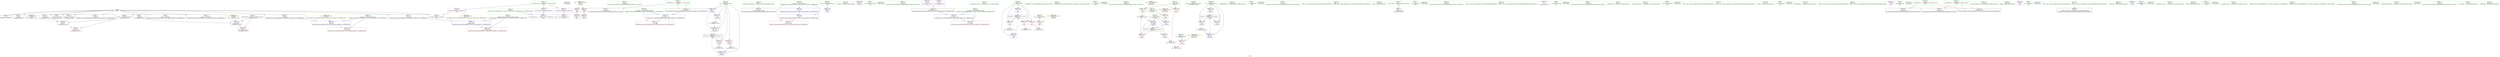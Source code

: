 digraph "SVFG" {
	label="SVFG";

	Node0x5624b5541d80 [shape=record,color=grey,label="{NodeID: 0\nNullPtr}"];
	Node0x5624b5541d80 -> Node0x5624b5559940[style=solid];
	Node0x5624b5541d80 -> Node0x5624b5559a40[style=solid];
	Node0x5624b5541d80 -> Node0x5624b5559b10[style=solid];
	Node0x5624b5541d80 -> Node0x5624b5559be0[style=solid];
	Node0x5624b5541d80 -> Node0x5624b5559cb0[style=solid];
	Node0x5624b5541d80 -> Node0x5624b5559d80[style=solid];
	Node0x5624b5541d80 -> Node0x5624b5559e50[style=solid];
	Node0x5624b5541d80 -> Node0x5624b5559f20[style=solid];
	Node0x5624b5541d80 -> Node0x5624b5559ff0[style=solid];
	Node0x5624b5541d80 -> Node0x5624b555a0c0[style=solid];
	Node0x5624b5541d80 -> Node0x5624b555a190[style=solid];
	Node0x5624b5541d80 -> Node0x5624b555d820[style=solid];
	Node0x5624b5574d40 [shape=record,color=black,label="{NodeID: 263\n79 = PHI()\n}"];
	Node0x5624b55577d0 [shape=record,color=red,label="{NodeID: 97\n259\<--27\n\<--stdin\nmain\n}"];
	Node0x5624b55577d0 -> Node0x5624b555a830[style=solid];
	Node0x5624b5555650 [shape=record,color=green,label="{NodeID: 14\n146\<--1\n\<--dummyObj\nCan only get source location for instruction, argument, global var or function.}"];
	Node0x5624b5576580 [shape=record,color=black,label="{NodeID: 277\n121 = PHI(8, 8, )\n1st arg _ZStplIcSt11char_traitsIcESaIcEENSt7__cxx1112basic_stringIT_T0_T1_EERKS8_PKS5_ }"];
	Node0x5624b5576580 -> Node0x5624b555dac0[style=solid];
	Node0x5624b55583c0 [shape=record,color=red,label="{NodeID: 111\n213\<--180\n\<--cnt\n_Z5solvev\n}"];
	Node0x5624b55583c0 -> Node0x5624b55640c0[style=solid];
	Node0x5624b5556450 [shape=record,color=green,label="{NodeID: 28\n47\<--53\n_ZNSt8ios_base4InitD1Ev\<--_ZNSt8ios_base4InitD1Ev_field_insensitive\n}"];
	Node0x5624b5556450 -> Node0x5624b555a560[style=solid];
	Node0x5624b555d9f0 [shape=record,color=blue,label="{NodeID: 125\n67\<--86\nehselector.slot\<--\n__cxx_global_var_init.1\n}"];
	Node0x5624b555d9f0 -> Node0x5624b5557a40[style=dashed];
	Node0x5624b5557160 [shape=record,color=green,label="{NodeID: 42\n127\<--128\nnrvo\<--nrvo_field_insensitive\n_ZStplIcSt11char_traitsIcESaIcEENSt7__cxx1112basic_stringIT_T0_T1_EERKS8_PKS5_\n}"];
	Node0x5624b5557160 -> Node0x5624b5557cb0[style=solid];
	Node0x5624b5557160 -> Node0x5624b555dc60[style=solid];
	Node0x5624b5557160 -> Node0x5624b555dd30[style=solid];
	Node0x5624b55640c0 [shape=record,color=grey,label="{NodeID: 222\n214 = cmp(213, 204, )\n}"];
	Node0x5624b555e550 [shape=record,color=blue,label="{NodeID: 139\n248\<--255\nretval\<--\nmain\n}"];
	Node0x5624b5558dd0 [shape=record,color=green,label="{NodeID: 56\n226\<--227\n_ZNSolsEx\<--_ZNSolsEx_field_insensitive\n}"];
	Node0x5624b556c570 [shape=record,color=yellow,style=double,label="{NodeID: 236\n28V_1 = ENCHI(MR_28V_0)\npts\{1 \}\nFun[main]}"];
	Node0x5624b556c570 -> Node0x5624b55577d0[style=dashed];
	Node0x5624b556c570 -> Node0x5624b55578a0[style=dashed];
	Node0x5624b5559b10 [shape=record,color=black,label="{NodeID: 70\n84\<--3\n\<--dummyVal\n__cxx_global_var_init.1\n}"];
	Node0x5624b5559b10 -> Node0x5624b555d920[style=solid];
	Node0x5624b555a760 [shape=record,color=black,label="{NodeID: 84\n247\<--255\nmain_ret\<--\nmain\n}"];
	Node0x5624b5541cc0 [shape=record,color=green,label="{NodeID: 1\n7\<--1\n__dso_handle\<--dummyObj\nGlob }"];
	Node0x5624b55754c0 [shape=record,color=black,label="{NodeID: 264\n281 = PHI()\n}"];
	Node0x5624b55578a0 [shape=record,color=red,label="{NodeID: 98\n265\<--30\n\<--stdout\nmain\n}"];
	Node0x5624b55578a0 -> Node0x5624b555a900[style=solid];
	Node0x5624b5555750 [shape=record,color=green,label="{NodeID: 15\n192\<--1\n\<--dummyObj\nCan only get source location for instruction, argument, global var or function.}"];
	Node0x5624b55766d0 [shape=record,color=black,label="{NodeID: 278\n122 = PHI(113, 167, )\n2nd arg _ZStplIcSt11char_traitsIcESaIcEENSt7__cxx1112basic_stringIT_T0_T1_EERKS8_PKS5_ }"];
	Node0x5624b55766d0 -> Node0x5624b555db90[style=solid];
	Node0x5624b5558490 [shape=record,color=red,label="{NodeID: 112\n219\<--180\n\<--cnt\n_Z5solvev\n}"];
	Node0x5624b5558490 -> Node0x5624b5563640[style=solid];
	Node0x5624b5556550 [shape=record,color=green,label="{NodeID: 29\n60\<--61\n__cxx_global_var_init.1\<--__cxx_global_var_init.1_field_insensitive\n}"];
	Node0x5624b555dac0 [shape=record,color=blue,label="{NodeID: 126\n123\<--121\n__lhs.addr\<--__lhs\n_ZStplIcSt11char_traitsIcESaIcEENSt7__cxx1112basic_stringIT_T0_T1_EERKS8_PKS5_\n}"];
	Node0x5624b555dac0 -> Node0x5624b5557b10[style=dashed];
	Node0x5624b5557230 [shape=record,color=green,label="{NodeID: 43\n129\<--130\nexn.slot\<--exn.slot_field_insensitive\n_ZStplIcSt11char_traitsIcESaIcEENSt7__cxx1112basic_stringIT_T0_T1_EERKS8_PKS5_\n}"];
	Node0x5624b5557230 -> Node0x5624b5557d80[style=solid];
	Node0x5624b5557230 -> Node0x5624b555de00[style=solid];
	Node0x5624b5569b00 [shape=record,color=black,label="{NodeID: 223\nMR_22V_5 = PHI(MR_22V_6, MR_22V_3, )\npts\{181 \}\n}"];
	Node0x5624b5569b00 -> Node0x5624b55583c0[style=dashed];
	Node0x5624b5569b00 -> Node0x5624b5558490[style=dashed];
	Node0x5624b5569b00 -> Node0x5624b555e480[style=dashed];
	Node0x5624b555e620 [shape=record,color=blue,label="{NodeID: 140\n252\<--255\ni\<--\nmain\n}"];
	Node0x5624b555e620 -> Node0x5624b556a500[style=dashed];
	Node0x5624b5558ed0 [shape=record,color=green,label="{NodeID: 57\n229\<--230\n_ZSt4endlIcSt11char_traitsIcEERSt13basic_ostreamIT_T0_ES6_\<--_ZSt4endlIcSt11char_traitsIcEERSt13basic_ostreamIT_T0_ES6__field_insensitive\n}"];
	Node0x5624b5559be0 [shape=record,color=black,label="{NodeID: 71\n86\<--3\n\<--dummyVal\n__cxx_global_var_init.1\n}"];
	Node0x5624b5559be0 -> Node0x5624b555d9f0[style=solid];
	Node0x5624b555a830 [shape=record,color=black,label="{NodeID: 85\n261\<--259\ncall1\<--\nmain\n}"];
	Node0x5624b5554e80 [shape=record,color=green,label="{NodeID: 2\n11\<--1\n.str\<--dummyObj\nGlob }"];
	Node0x5624b55755c0 [shape=record,color=black,label="{NodeID: 265\n45 = PHI()\n}"];
	Node0x5624b5557970 [shape=record,color=red,label="{NodeID: 99\n90\<--65\nexn\<--exn.slot\n__cxx_global_var_init.1\n}"];
	Node0x5624b5555850 [shape=record,color=green,label="{NodeID: 16\n204\<--1\n\<--dummyObj\nCan only get source location for instruction, argument, global var or function.}"];
	Node0x5624b5558560 [shape=record,color=red,label="{NodeID: 113\n196\<--182\n\<--l1\n_Z5solvev\n}"];
	Node0x5624b5558560 -> Node0x5624b5563c40[style=solid];
	Node0x5624b5556650 [shape=record,color=green,label="{NodeID: 30\n63\<--64\nref.tmp\<--ref.tmp_field_insensitive\n__cxx_global_var_init.1\n}"];
	Node0x5624b555db90 [shape=record,color=blue,label="{NodeID: 127\n125\<--122\n__rhs.addr\<--__rhs\n_ZStplIcSt11char_traitsIcESaIcEENSt7__cxx1112basic_stringIT_T0_T1_EERKS8_PKS5_\n}"];
	Node0x5624b555db90 -> Node0x5624b5557be0[style=dashed];
	Node0x5624b5557300 [shape=record,color=green,label="{NodeID: 44\n131\<--132\nehselector.slot\<--ehselector.slot_field_insensitive\n_ZStplIcSt11char_traitsIcESaIcEENSt7__cxx1112basic_stringIT_T0_T1_EERKS8_PKS5_\n}"];
	Node0x5624b5557300 -> Node0x5624b5557ee0[style=solid];
	Node0x5624b5557300 -> Node0x5624b555ded0[style=solid];
	Node0x5624b556a000 [shape=record,color=black,label="{NodeID: 224\nMR_26V_3 = PHI(MR_26V_4, MR_26V_2, )\npts\{185 \}\n}"];
	Node0x5624b556a000 -> Node0x5624b555d170[style=dashed];
	Node0x5624b556a000 -> Node0x5624b555d240[style=dashed];
	Node0x5624b556a000 -> Node0x5624b555e3b0[style=dashed];
	Node0x5624b555e6f0 [shape=record,color=blue,label="{NodeID: 141\n252\<--287\ni\<--inc\nmain\n}"];
	Node0x5624b555e6f0 -> Node0x5624b556a500[style=dashed];
	Node0x5624b5558fd0 [shape=record,color=green,label="{NodeID: 58\n231\<--232\n_ZNSolsEPFRSoS_E\<--_ZNSolsEPFRSoS_E_field_insensitive\n}"];
	Node0x5624b556c760 [shape=record,color=yellow,style=double,label="{NodeID: 238\n32V_1 = ENCHI(MR_32V_0)\npts\{251 \}\nFun[main]}"];
	Node0x5624b556c760 -> Node0x5624b555d310[style=dashed];
	Node0x5624b5559cb0 [shape=record,color=black,label="{NodeID: 72\n92\<--3\nlpad.val\<--dummyVal\n__cxx_global_var_init.1\n}"];
	Node0x5624b555a900 [shape=record,color=black,label="{NodeID: 86\n267\<--265\ncall3\<--\nmain\n}"];
	Node0x5624b5554f10 [shape=record,color=green,label="{NodeID: 3\n16\<--1\n.str.3\<--dummyObj\nGlob }"];
	Node0x5624b55756c0 [shape=record,color=black,label="{NodeID: 266\n117 = PHI()\n}"];
	Node0x5624b5557a40 [shape=record,color=red,label="{NodeID: 100\n91\<--67\nsel\<--ehselector.slot\n__cxx_global_var_init.1\n}"];
	Node0x5624b5555950 [shape=record,color=green,label="{NodeID: 17\n221\<--1\n\<--dummyObj\nCan only get source location for instruction, argument, global var or function.}"];
	Node0x5624b5558630 [shape=record,color=red,label="{NodeID: 114\n207\<--182\n\<--l1\n_Z5solvev\n}"];
	Node0x5624b5558630 -> Node0x5624b5563940[style=solid];
	Node0x5624b5556720 [shape=record,color=green,label="{NodeID: 31\n65\<--66\nexn.slot\<--exn.slot_field_insensitive\n__cxx_global_var_init.1\n}"];
	Node0x5624b5556720 -> Node0x5624b5557970[style=solid];
	Node0x5624b5556720 -> Node0x5624b555d920[style=solid];
	Node0x5624b555dc60 [shape=record,color=blue,label="{NodeID: 128\n127\<--136\nnrvo\<--\n_ZStplIcSt11char_traitsIcESaIcEENSt7__cxx1112basic_stringIT_T0_T1_EERKS8_PKS5_\n}"];
	Node0x5624b555dc60 -> Node0x5624b555dd30[style=dashed];
	Node0x5624b55573d0 [shape=record,color=green,label="{NodeID: 45\n139\<--140\n_ZNSt7__cxx1112basic_stringIcSt11char_traitsIcESaIcEEC1ERKS4_\<--_ZNSt7__cxx1112basic_stringIcSt11char_traitsIcESaIcEEC1ERKS4__field_insensitive\n}"];
	Node0x5624b556a500 [shape=record,color=black,label="{NodeID: 225\nMR_34V_3 = PHI(MR_34V_4, MR_34V_2, )\npts\{253 \}\n}"];
	Node0x5624b556a500 -> Node0x5624b555d3e0[style=dashed];
	Node0x5624b556a500 -> Node0x5624b555d4b0[style=dashed];
	Node0x5624b556a500 -> Node0x5624b555d580[style=dashed];
	Node0x5624b556a500 -> Node0x5624b555e6f0[style=dashed];
	Node0x5624b55590d0 [shape=record,color=green,label="{NodeID: 59\n245\<--246\nmain\<--main_field_insensitive\n}"];
	Node0x5624b5559d80 [shape=record,color=black,label="{NodeID: 73\n93\<--3\nlpad.val1\<--dummyVal\n__cxx_global_var_init.1\n}"];
	Node0x5624b555a9d0 [shape=record,color=purple,label="{NodeID: 87\n44\<--4\n\<--_ZStL8__ioinit\n__cxx_global_var_init\n}"];
	Node0x5624b5554fa0 [shape=record,color=green,label="{NodeID: 4\n21\<--1\n.str.5\<--dummyObj\nGlob }"];
	Node0x5624b55757c0 [shape=record,color=black,label="{NodeID: 267\n169 = PHI()\n}"];
	Node0x5624b5557b10 [shape=record,color=red,label="{NodeID: 101\n137\<--123\n\<--__lhs.addr\n_ZStplIcSt11char_traitsIcESaIcEENSt7__cxx1112basic_stringIT_T0_T1_EERKS8_PKS5_\n}"];
	Node0x5624b5555a50 [shape=record,color=green,label="{NodeID: 18\n255\<--1\n\<--dummyObj\nCan only get source location for instruction, argument, global var or function.}"];
	Node0x5624b555d170 [shape=record,color=red,label="{NodeID: 115\n216\<--184\n\<--res\n_Z5solvev\n}"];
	Node0x5624b555d170 -> Node0x5624b5563ac0[style=solid];
	Node0x5624b55567f0 [shape=record,color=green,label="{NodeID: 32\n67\<--68\nehselector.slot\<--ehselector.slot_field_insensitive\n__cxx_global_var_init.1\n}"];
	Node0x5624b55567f0 -> Node0x5624b5557a40[style=solid];
	Node0x5624b55567f0 -> Node0x5624b555d9f0[style=solid];
	Node0x5624b555dd30 [shape=record,color=blue,label="{NodeID: 129\n127\<--146\nnrvo\<--\n_ZStplIcSt11char_traitsIcESaIcEENSt7__cxx1112basic_stringIT_T0_T1_EERKS8_PKS5_\n}"];
	Node0x5624b555dd30 -> Node0x5624b5557cb0[style=dashed];
	Node0x5624b55574d0 [shape=record,color=green,label="{NodeID: 46\n143\<--144\n_ZNSt7__cxx1112basic_stringIcSt11char_traitsIcESaIcEE6appendEPKc\<--_ZNSt7__cxx1112basic_stringIcSt11char_traitsIcESaIcEE6appendEPKc_field_insensitive\n}"];
	Node0x5624b55591d0 [shape=record,color=green,label="{NodeID: 60\n248\<--249\nretval\<--retval_field_insensitive\nmain\n}"];
	Node0x5624b55591d0 -> Node0x5624b555e550[style=solid];
	Node0x5624b5559e50 [shape=record,color=black,label="{NodeID: 74\n149\<--3\n\<--dummyVal\n_ZStplIcSt11char_traitsIcESaIcEENSt7__cxx1112basic_stringIT_T0_T1_EERKS8_PKS5_\n}"];
	Node0x5624b555aaa0 [shape=record,color=purple,label="{NodeID: 88\n72\<--11\n\<--.str\n__cxx_global_var_init.1\n}"];
	Node0x5624b5555030 [shape=record,color=green,label="{NodeID: 5\n23\<--1\n_ZSt3cin\<--dummyObj\nGlob }"];
	Node0x5624b55758c0 [shape=record,color=black,label="{NodeID: 268\n186 = PHI()\n}"];
	Node0x5624b5557be0 [shape=record,color=red,label="{NodeID: 102\n141\<--125\n\<--__rhs.addr\n_ZStplIcSt11char_traitsIcESaIcEENSt7__cxx1112basic_stringIT_T0_T1_EERKS8_PKS5_\n}"];
	Node0x5624b5555b50 [shape=record,color=green,label="{NodeID: 19\n279\<--1\n\<--dummyObj\nCan only get source location for instruction, argument, global var or function.}"];
	Node0x5624b555d240 [shape=record,color=red,label="{NodeID: 116\n224\<--184\n\<--res\n_Z5solvev\n}"];
	Node0x5624b55568c0 [shape=record,color=green,label="{NodeID: 33\n70\<--71\n_ZNSaIcEC1Ev\<--_ZNSaIcEC1Ev_field_insensitive\n}"];
	Node0x5624b555c060 [shape=record,color=grey,label="{NodeID: 213\n287 = Binary(286, 279, )\n}"];
	Node0x5624b555c060 -> Node0x5624b555e6f0[style=solid];
	Node0x5624b555de00 [shape=record,color=blue,label="{NodeID: 130\n129\<--150\nexn.slot\<--\n_ZStplIcSt11char_traitsIcESaIcEENSt7__cxx1112basic_stringIT_T0_T1_EERKS8_PKS5_\n}"];
	Node0x5624b555de00 -> Node0x5624b5557d80[style=dashed];
	Node0x5624b55575d0 [shape=record,color=green,label="{NodeID: 47\n164\<--165\n__cxx_global_var_init.4\<--__cxx_global_var_init.4_field_insensitive\n}"];
	Node0x5624b556af00 [shape=record,color=black,label="{NodeID: 227\nMR_24V_3 = PHI(MR_24V_4, MR_24V_2, )\npts\{183 \}\n}"];
	Node0x5624b556af00 -> Node0x5624b5558560[style=dashed];
	Node0x5624b556af00 -> Node0x5624b5558630[style=dashed];
	Node0x5624b556af00 -> Node0x5624b555e210[style=dashed];
	Node0x5624b55592a0 [shape=record,color=green,label="{NodeID: 61\n250\<--251\ntst\<--tst_field_insensitive\nmain\n}"];
	Node0x5624b55592a0 -> Node0x5624b555d310[style=solid];
	Node0x5624b5559f20 [shape=record,color=black,label="{NodeID: 75\n150\<--3\n\<--dummyVal\n_ZStplIcSt11char_traitsIcESaIcEENSt7__cxx1112basic_stringIT_T0_T1_EERKS8_PKS5_\n}"];
	Node0x5624b5559f20 -> Node0x5624b555de00[style=solid];
	Node0x5624b555ab70 [shape=record,color=purple,label="{NodeID: 89\n113\<--16\n\<--.str.3\n__cxx_global_var_init.2\n|{<s0>8}}"];
	Node0x5624b555ab70:s0 -> Node0x5624b55766d0[style=solid,color=red];
	Node0x5624b55550c0 [shape=record,color=green,label="{NodeID: 6\n24\<--1\n_ZSt4cout\<--dummyObj\nGlob }"];
	Node0x5624b5575a20 [shape=record,color=black,label="{NodeID: 269\n189 = PHI()\n}"];
	Node0x5624b5557cb0 [shape=record,color=red,label="{NodeID: 103\n147\<--127\nnrvo.val\<--nrvo\n_ZStplIcSt11char_traitsIcESaIcEENSt7__cxx1112basic_stringIT_T0_T1_EERKS8_PKS5_\n}"];
	Node0x5624b5555c50 [shape=record,color=green,label="{NodeID: 20\n4\<--6\n_ZStL8__ioinit\<--_ZStL8__ioinit_field_insensitive\nGlob }"];
	Node0x5624b5555c50 -> Node0x5624b555a9d0[style=solid];
	Node0x5624b555d310 [shape=record,color=red,label="{NodeID: 117\n274\<--250\n\<--tst\nmain\n}"];
	Node0x5624b555d310 -> Node0x5624b5563dc0[style=solid];
	Node0x5624b55569c0 [shape=record,color=green,label="{NodeID: 34\n74\<--75\n_ZNSt7__cxx1112basic_stringIcSt11char_traitsIcESaIcEEC1EPKcRKS3_\<--_ZNSt7__cxx1112basic_stringIcSt11char_traitsIcESaIcEEC1EPKcRKS3__field_insensitive\n}"];
	Node0x5624b55634c0 [shape=record,color=grey,label="{NodeID: 214\n278 = Binary(277, 279, )\n}"];
	Node0x5624b555ded0 [shape=record,color=blue,label="{NodeID: 131\n131\<--152\nehselector.slot\<--\n_ZStplIcSt11char_traitsIcESaIcEENSt7__cxx1112basic_stringIT_T0_T1_EERKS8_PKS5_\n}"];
	Node0x5624b555ded0 -> Node0x5624b5557ee0[style=dashed];
	Node0x5624b55586f0 [shape=record,color=green,label="{NodeID: 48\n171\<--172\n_Z5solvev\<--_Z5solvev_field_insensitive\n}"];
	Node0x5624b556b400 [shape=record,color=yellow,style=double,label="{NodeID: 228\n16V_1 = ENCHI(MR_16V_0)\npts\{175 \}\nFun[_Z5solvev]}"];
	Node0x5624b556b400 -> Node0x5624b5557fb0[style=dashed];
	Node0x5624b5559370 [shape=record,color=green,label="{NodeID: 62\n252\<--253\ni\<--i_field_insensitive\nmain\n}"];
	Node0x5624b5559370 -> Node0x5624b555d3e0[style=solid];
	Node0x5624b5559370 -> Node0x5624b555d4b0[style=solid];
	Node0x5624b5559370 -> Node0x5624b555d580[style=solid];
	Node0x5624b5559370 -> Node0x5624b555e620[style=solid];
	Node0x5624b5559370 -> Node0x5624b555e6f0[style=solid];
	Node0x5624b5559ff0 [shape=record,color=black,label="{NodeID: 76\n152\<--3\n\<--dummyVal\n_ZStplIcSt11char_traitsIcESaIcEENSt7__cxx1112basic_stringIT_T0_T1_EERKS8_PKS5_\n}"];
	Node0x5624b5559ff0 -> Node0x5624b555ded0[style=solid];
	Node0x5624b555ac40 [shape=record,color=purple,label="{NodeID: 90\n167\<--21\n\<--.str.5\n__cxx_global_var_init.4\n|{<s0>14}}"];
	Node0x5624b555ac40:s0 -> Node0x5624b55766d0[style=solid,color=red];
	Node0x5624b5555150 [shape=record,color=green,label="{NodeID: 7\n25\<--1\n.str.6\<--dummyObj\nGlob }"];
	Node0x5624b5575b20 [shape=record,color=black,label="{NodeID: 270\n190 = PHI()\n}"];
	Node0x5624b5557d80 [shape=record,color=red,label="{NodeID: 104\n159\<--129\nexn\<--exn.slot\n_ZStplIcSt11char_traitsIcESaIcEENSt7__cxx1112basic_stringIT_T0_T1_EERKS8_PKS5_\n}"];
	Node0x5624b5555d50 [shape=record,color=green,label="{NodeID: 21\n8\<--10\n_ZL4taskB5cxx11\<--_ZL4taskB5cxx11_field_insensitive\nGlob |{|<s1>8|<s2>14}}"];
	Node0x5624b5555d50 -> Node0x5624b555a260[style=solid];
	Node0x5624b5555d50:s1 -> Node0x5624b5576580[style=solid,color=red];
	Node0x5624b5555d50:s2 -> Node0x5624b5576580[style=solid,color=red];
	Node0x5624b555d3e0 [shape=record,color=red,label="{NodeID: 118\n273\<--252\n\<--i\nmain\n}"];
	Node0x5624b555d3e0 -> Node0x5624b5563dc0[style=solid];
	Node0x5624b5556ac0 [shape=record,color=green,label="{NodeID: 35\n77\<--78\n_ZNSaIcED1Ev\<--_ZNSaIcED1Ev_field_insensitive\n}"];
	Node0x5624b5563640 [shape=record,color=grey,label="{NodeID: 215\n220 = Binary(219, 221, )\n}"];
	Node0x5624b5563640 -> Node0x5624b555e480[style=solid];
	Node0x5624b555dfa0 [shape=record,color=blue,label="{NodeID: 132\n180\<--192\ncnt\<--\n_Z5solvev\n}"];
	Node0x5624b555dfa0 -> Node0x5624b55582f0[style=dashed];
	Node0x5624b555dfa0 -> Node0x5624b555e140[style=dashed];
	Node0x5624b555dfa0 -> Node0x5624b5569b00[style=dashed];
	Node0x5624b55587f0 [shape=record,color=green,label="{NodeID: 49\n174\<--175\nl\<--l_field_insensitive\n_Z5solvev\n}"];
	Node0x5624b55587f0 -> Node0x5624b5557fb0[style=solid];
	Node0x5624b556bf20 [shape=record,color=yellow,style=double,label="{NodeID: 229\n18V_1 = ENCHI(MR_18V_0)\npts\{177 \}\nFun[_Z5solvev]}"];
	Node0x5624b556bf20 -> Node0x5624b5558080[style=dashed];
	Node0x5624b5559440 [shape=record,color=green,label="{NodeID: 63\n257\<--258\n_ZNKSt7__cxx1112basic_stringIcSt11char_traitsIcESaIcEE4dataEv\<--_ZNKSt7__cxx1112basic_stringIcSt11char_traitsIcESaIcEE4dataEv_field_insensitive\n}"];
	Node0x5624b556cbf0 [shape=record,color=yellow,style=double,label="{NodeID: 243\n12V_1 = ENCHI(MR_12V_0)\npts\{130 \}\nFun[_ZStplIcSt11char_traitsIcESaIcEENSt7__cxx1112basic_stringIT_T0_T1_EERKS8_PKS5_]}"];
	Node0x5624b556cbf0 -> Node0x5624b555de00[style=dashed];
	Node0x5624b555a0c0 [shape=record,color=black,label="{NodeID: 77\n161\<--3\nlpad.val\<--dummyVal\n_ZStplIcSt11char_traitsIcESaIcEENSt7__cxx1112basic_stringIT_T0_T1_EERKS8_PKS5_\n}"];
	Node0x5624b555ad10 [shape=record,color=purple,label="{NodeID: 91\n260\<--25\n\<--.str.6\nmain\n}"];
	Node0x5624b55551e0 [shape=record,color=green,label="{NodeID: 8\n27\<--1\nstdin\<--dummyObj\nGlob }"];
	Node0x5624b5575bf0 [shape=record,color=black,label="{NodeID: 271\n225 = PHI()\n}"];
	Node0x5624b5557ee0 [shape=record,color=red,label="{NodeID: 105\n160\<--131\nsel\<--ehselector.slot\n_ZStplIcSt11char_traitsIcESaIcEENSt7__cxx1112basic_stringIT_T0_T1_EERKS8_PKS5_\n}"];
	Node0x5624b5555e50 [shape=record,color=green,label="{NodeID: 22\n13\<--15\n_ZL3inpB5cxx11\<--_ZL3inpB5cxx11_field_insensitive\nGlob |{|<s1>8}}"];
	Node0x5624b5555e50 -> Node0x5624b555a360[style=solid];
	Node0x5624b5555e50:s1 -> Node0x5624b5576210[style=solid,color=red];
	Node0x5624b555d4b0 [shape=record,color=red,label="{NodeID: 119\n277\<--252\n\<--i\nmain\n}"];
	Node0x5624b555d4b0 -> Node0x5624b55634c0[style=solid];
	Node0x5624b5556bc0 [shape=record,color=green,label="{NodeID: 36\n101\<--102\n__gxx_personality_v0\<--__gxx_personality_v0_field_insensitive\n}"];
	Node0x5624b55637c0 [shape=record,color=grey,label="{NodeID: 216\n203 = Binary(202, 204, )\n}"];
	Node0x5624b55637c0 -> Node0x5624b555e140[style=solid];
	Node0x5624b555e070 [shape=record,color=blue,label="{NodeID: 133\n182\<--193\nl1\<--\n_Z5solvev\n}"];
	Node0x5624b555e070 -> Node0x5624b556af00[style=dashed];
	Node0x5624b55588c0 [shape=record,color=green,label="{NodeID: 50\n176\<--177\np\<--p_field_insensitive\n_Z5solvev\n}"];
	Node0x5624b55588c0 -> Node0x5624b5558080[style=solid];
	Node0x5624b556c000 [shape=record,color=yellow,style=double,label="{NodeID: 230\n20V_1 = ENCHI(MR_20V_0)\npts\{179 \}\nFun[_Z5solvev]}"];
	Node0x5624b556c000 -> Node0x5624b5558150[style=dashed];
	Node0x5624b556c000 -> Node0x5624b5558220[style=dashed];
	Node0x5624b5559540 [shape=record,color=green,label="{NodeID: 64\n262\<--263\nfreopen\<--freopen_field_insensitive\n}"];
	Node0x5624b556ccd0 [shape=record,color=yellow,style=double,label="{NodeID: 244\n14V_1 = ENCHI(MR_14V_0)\npts\{132 \}\nFun[_ZStplIcSt11char_traitsIcESaIcEENSt7__cxx1112basic_stringIT_T0_T1_EERKS8_PKS5_]}"];
	Node0x5624b556ccd0 -> Node0x5624b555ded0[style=dashed];
	Node0x5624b555a190 [shape=record,color=black,label="{NodeID: 78\n162\<--3\nlpad.val1\<--dummyVal\n_ZStplIcSt11char_traitsIcESaIcEENSt7__cxx1112basic_stringIT_T0_T1_EERKS8_PKS5_\n}"];
	Node0x5624b555ade0 [shape=record,color=purple,label="{NodeID: 92\n266\<--28\n\<--.str.7\nmain\n}"];
	Node0x5624b5555270 [shape=record,color=green,label="{NodeID: 9\n28\<--1\n.str.7\<--dummyObj\nGlob }"];
	Node0x5624b5575d20 [shape=record,color=black,label="{NodeID: 272\n228 = PHI()\n}"];
	Node0x5624b5557fb0 [shape=record,color=red,label="{NodeID: 106\n193\<--174\n\<--l\n_Z5solvev\n}"];
	Node0x5624b5557fb0 -> Node0x5624b555e070[style=solid];
	Node0x5624b5555f50 [shape=record,color=green,label="{NodeID: 23\n18\<--20\n_ZL3oupB5cxx11\<--_ZL3oupB5cxx11_field_insensitive\nGlob |{|<s1>14}}"];
	Node0x5624b5555f50 -> Node0x5624b555a460[style=solid];
	Node0x5624b5555f50:s1 -> Node0x5624b5576210[style=solid,color=red];
	Node0x5624b555d580 [shape=record,color=red,label="{NodeID: 120\n286\<--252\n\<--i\nmain\n}"];
	Node0x5624b555d580 -> Node0x5624b555c060[style=solid];
	Node0x5624b5556cc0 [shape=record,color=green,label="{NodeID: 37\n81\<--107\n_ZNSt7__cxx1112basic_stringIcSt11char_traitsIcESaIcEED1Ev\<--_ZNSt7__cxx1112basic_stringIcSt11char_traitsIcESaIcEED1Ev_field_insensitive\n}"];
	Node0x5624b5556cc0 -> Node0x5624b555a660[style=solid];
	Node0x5624b5563940 [shape=record,color=grey,label="{NodeID: 217\n208 = Binary(207, 206, )\n}"];
	Node0x5624b5563940 -> Node0x5624b555e210[style=solid];
	Node0x5624b555e140 [shape=record,color=blue,label="{NodeID: 134\n180\<--203\ncnt\<--inc\n_Z5solvev\n}"];
	Node0x5624b555e140 -> Node0x5624b55582f0[style=dashed];
	Node0x5624b555e140 -> Node0x5624b555e140[style=dashed];
	Node0x5624b555e140 -> Node0x5624b5569b00[style=dashed];
	Node0x5624b5558990 [shape=record,color=green,label="{NodeID: 51\n178\<--179\nc\<--c_field_insensitive\n_Z5solvev\n}"];
	Node0x5624b5558990 -> Node0x5624b5558150[style=solid];
	Node0x5624b5558990 -> Node0x5624b5558220[style=solid];
	Node0x5624b5559640 [shape=record,color=green,label="{NodeID: 65\n269\<--270\n_ZNSirsERi\<--_ZNSirsERi_field_insensitive\n}"];
	Node0x5624b555a260 [shape=record,color=black,label="{NodeID: 79\n9\<--8\n\<--_ZL4taskB5cxx11\nCan only get source location for instruction, argument, global var or function.}"];
	Node0x5624b555aeb0 [shape=record,color=purple,label="{NodeID: 93\n280\<--31\n\<--.str.8\nmain\n}"];
	Node0x5624b5555300 [shape=record,color=green,label="{NodeID: 10\n30\<--1\nstdout\<--dummyObj\nGlob }"];
	Node0x5624b5575df0 [shape=record,color=black,label="{NodeID: 273\n256 = PHI()\n}"];
	Node0x5624b5558080 [shape=record,color=red,label="{NodeID: 107\n199\<--176\n\<--p\n_Z5solvev\n}"];
	Node0x5624b5558080 -> Node0x5624b5563f40[style=solid];
	Node0x5624b5556050 [shape=record,color=green,label="{NodeID: 24\n33\<--37\nllvm.global_ctors\<--llvm.global_ctors_field_insensitive\nGlob }"];
	Node0x5624b5556050 -> Node0x5624b555af80[style=solid];
	Node0x5624b5556050 -> Node0x5624b555b080[style=solid];
	Node0x5624b5556050 -> Node0x5624b55576d0[style=solid];
	Node0x5624b555d650 [shape=record,color=blue,label="{NodeID: 121\n316\<--34\nllvm.global_ctors_0\<--\nGlob }"];
	Node0x5624b5556dc0 [shape=record,color=green,label="{NodeID: 38\n110\<--111\n__cxx_global_var_init.2\<--__cxx_global_var_init.2_field_insensitive\n}"];
	Node0x5624b5563ac0 [shape=record,color=grey,label="{NodeID: 218\n217 = Binary(216, 204, )\n}"];
	Node0x5624b5563ac0 -> Node0x5624b555e3b0[style=solid];
	Node0x5624b555e210 [shape=record,color=blue,label="{NodeID: 135\n182\<--208\nl1\<--mul3\n_Z5solvev\n}"];
	Node0x5624b555e210 -> Node0x5624b556af00[style=dashed];
	Node0x5624b5558a60 [shape=record,color=green,label="{NodeID: 52\n180\<--181\ncnt\<--cnt_field_insensitive\n_Z5solvev\n}"];
	Node0x5624b5558a60 -> Node0x5624b55582f0[style=solid];
	Node0x5624b5558a60 -> Node0x5624b55583c0[style=solid];
	Node0x5624b5558a60 -> Node0x5624b5558490[style=solid];
	Node0x5624b5558a60 -> Node0x5624b555dfa0[style=solid];
	Node0x5624b5558a60 -> Node0x5624b555e140[style=solid];
	Node0x5624b5558a60 -> Node0x5624b555e480[style=solid];
	Node0x5624b5559740 [shape=record,color=green,label="{NodeID: 66\n282\<--283\nprintf\<--printf_field_insensitive\n}"];
	Node0x5624b555a360 [shape=record,color=black,label="{NodeID: 80\n14\<--13\n\<--_ZL3inpB5cxx11\nCan only get source location for instruction, argument, global var or function.}"];
	Node0x5624b555af80 [shape=record,color=purple,label="{NodeID: 94\n316\<--33\nllvm.global_ctors_0\<--llvm.global_ctors\nGlob }"];
	Node0x5624b555af80 -> Node0x5624b555d650[style=solid];
	Node0x5624b5555390 [shape=record,color=green,label="{NodeID: 11\n31\<--1\n.str.8\<--dummyObj\nGlob }"];
	Node0x5624b5575f20 [shape=record,color=black,label="{NodeID: 274\n264 = PHI()\n}"];
	Node0x5624b5558150 [shape=record,color=red,label="{NodeID: 108\n197\<--178\n\<--c\n_Z5solvev\n}"];
	Node0x5624b5558150 -> Node0x5624b5563c40[style=solid];
	Node0x5624b5556150 [shape=record,color=green,label="{NodeID: 25\n38\<--39\n__cxx_global_var_init\<--__cxx_global_var_init_field_insensitive\n}"];
	Node0x5624b555d720 [shape=record,color=blue,label="{NodeID: 122\n317\<--35\nllvm.global_ctors_1\<--_GLOBAL__sub_I_SergeyFedorov_1_1.cpp\nGlob }"];
	Node0x5624b5556ec0 [shape=record,color=green,label="{NodeID: 39\n115\<--116\n_ZStplIcSt11char_traitsIcESaIcEENSt7__cxx1112basic_stringIT_T0_T1_EERKS8_PKS5_\<--_ZStplIcSt11char_traitsIcESaIcEENSt7__cxx1112basic_stringIT_T0_T1_EERKS8_PKS5__field_insensitive\n}"];
	Node0x5624b5563c40 [shape=record,color=grey,label="{NodeID: 219\n198 = Binary(196, 197, )\n}"];
	Node0x5624b5563c40 -> Node0x5624b5563f40[style=solid];
	Node0x5624b555e2e0 [shape=record,color=blue,label="{NodeID: 136\n184\<--192\nres\<--\n_Z5solvev\n}"];
	Node0x5624b555e2e0 -> Node0x5624b556a000[style=dashed];
	Node0x5624b5558b30 [shape=record,color=green,label="{NodeID: 53\n182\<--183\nl1\<--l1_field_insensitive\n_Z5solvev\n}"];
	Node0x5624b5558b30 -> Node0x5624b5558560[style=solid];
	Node0x5624b5558b30 -> Node0x5624b5558630[style=solid];
	Node0x5624b5558b30 -> Node0x5624b555e070[style=solid];
	Node0x5624b5558b30 -> Node0x5624b555e210[style=solid];
	Node0x5624b5559840 [shape=record,color=green,label="{NodeID: 67\n35\<--309\n_GLOBAL__sub_I_SergeyFedorov_1_1.cpp\<--_GLOBAL__sub_I_SergeyFedorov_1_1.cpp_field_insensitive\n}"];
	Node0x5624b5559840 -> Node0x5624b555d720[style=solid];
	Node0x5624b555a460 [shape=record,color=black,label="{NodeID: 81\n19\<--18\n\<--_ZL3oupB5cxx11\nCan only get source location for instruction, argument, global var or function.}"];
	Node0x5624b555b080 [shape=record,color=purple,label="{NodeID: 95\n317\<--33\nllvm.global_ctors_1\<--llvm.global_ctors\nGlob }"];
	Node0x5624b555b080 -> Node0x5624b555d720[style=solid];
	Node0x5624b5555450 [shape=record,color=green,label="{NodeID: 12\n34\<--1\n\<--dummyObj\nCan only get source location for instruction, argument, global var or function.}"];
	Node0x5624b5576020 [shape=record,color=black,label="{NodeID: 275\n268 = PHI()\n}"];
	Node0x5624b5558220 [shape=record,color=red,label="{NodeID: 109\n206\<--178\n\<--c\n_Z5solvev\n}"];
	Node0x5624b5558220 -> Node0x5624b5563940[style=solid];
	Node0x5624b5556250 [shape=record,color=green,label="{NodeID: 26\n42\<--43\n_ZNSt8ios_base4InitC1Ev\<--_ZNSt8ios_base4InitC1Ev_field_insensitive\n}"];
	Node0x5624b555d820 [shape=record,color=blue, style = dotted,label="{NodeID: 123\n318\<--3\nllvm.global_ctors_2\<--dummyVal\nGlob }"];
	Node0x5624b5556fc0 [shape=record,color=green,label="{NodeID: 40\n123\<--124\n__lhs.addr\<--__lhs.addr_field_insensitive\n_ZStplIcSt11char_traitsIcESaIcEENSt7__cxx1112basic_stringIT_T0_T1_EERKS8_PKS5_\n}"];
	Node0x5624b5556fc0 -> Node0x5624b5557b10[style=solid];
	Node0x5624b5556fc0 -> Node0x5624b555dac0[style=solid];
	Node0x5624b5563dc0 [shape=record,color=grey,label="{NodeID: 220\n275 = cmp(273, 274, )\n}"];
	Node0x5624b555e3b0 [shape=record,color=blue,label="{NodeID: 137\n184\<--217\nres\<--inc7\n_Z5solvev\n}"];
	Node0x5624b555e3b0 -> Node0x5624b556a000[style=dashed];
	Node0x5624b5558c00 [shape=record,color=green,label="{NodeID: 54\n184\<--185\nres\<--res_field_insensitive\n_Z5solvev\n}"];
	Node0x5624b5558c00 -> Node0x5624b555d170[style=solid];
	Node0x5624b5558c00 -> Node0x5624b555d240[style=solid];
	Node0x5624b5558c00 -> Node0x5624b555e2e0[style=solid];
	Node0x5624b5558c00 -> Node0x5624b555e3b0[style=solid];
	Node0x5624b556c380 [shape=record,color=yellow,style=double,label="{NodeID: 234\n2V_1 = ENCHI(MR_2V_0)\npts\{66 \}\nFun[__cxx_global_var_init.1]}"];
	Node0x5624b556c380 -> Node0x5624b555d920[style=dashed];
	Node0x5624b5559940 [shape=record,color=black,label="{NodeID: 68\n2\<--3\ndummyVal\<--dummyVal\n}"];
	Node0x5624b555a560 [shape=record,color=black,label="{NodeID: 82\n46\<--47\n\<--_ZNSt8ios_base4InitD1Ev\nCan only get source location for instruction, argument, global var or function.}"];
	Node0x5624b5574ed0 [shape=record,color=black,label="{NodeID: 262\n142 = PHI()\n}"];
	Node0x5624b55576d0 [shape=record,color=purple,label="{NodeID: 96\n318\<--33\nllvm.global_ctors_2\<--llvm.global_ctors\nGlob }"];
	Node0x5624b55576d0 -> Node0x5624b555d820[style=solid];
	Node0x5624b5555550 [shape=record,color=green,label="{NodeID: 13\n136\<--1\n\<--dummyObj\nCan only get source location for instruction, argument, global var or function.}"];
	Node0x5624b5576210 [shape=record,color=black,label="{NodeID: 276\n120 = PHI(13, 18, )\n0th arg _ZStplIcSt11char_traitsIcESaIcEENSt7__cxx1112basic_stringIT_T0_T1_EERKS8_PKS5_ }"];
	Node0x5624b55582f0 [shape=record,color=red,label="{NodeID: 110\n202\<--180\n\<--cnt\n_Z5solvev\n}"];
	Node0x5624b55582f0 -> Node0x5624b55637c0[style=solid];
	Node0x5624b5556350 [shape=record,color=green,label="{NodeID: 27\n48\<--49\n__cxa_atexit\<--__cxa_atexit_field_insensitive\n}"];
	Node0x5624b555d920 [shape=record,color=blue,label="{NodeID: 124\n65\<--84\nexn.slot\<--\n__cxx_global_var_init.1\n}"];
	Node0x5624b555d920 -> Node0x5624b5557970[style=dashed];
	Node0x5624b5557090 [shape=record,color=green,label="{NodeID: 41\n125\<--126\n__rhs.addr\<--__rhs.addr_field_insensitive\n_ZStplIcSt11char_traitsIcESaIcEENSt7__cxx1112basic_stringIT_T0_T1_EERKS8_PKS5_\n}"];
	Node0x5624b5557090 -> Node0x5624b5557be0[style=solid];
	Node0x5624b5557090 -> Node0x5624b555db90[style=solid];
	Node0x5624b5563f40 [shape=record,color=grey,label="{NodeID: 221\n200 = cmp(198, 199, )\n}"];
	Node0x5624b555e480 [shape=record,color=blue,label="{NodeID: 138\n180\<--220\ncnt\<--div\n_Z5solvev\n}"];
	Node0x5624b555e480 -> Node0x5624b5569b00[style=dashed];
	Node0x5624b5558cd0 [shape=record,color=green,label="{NodeID: 55\n187\<--188\n_ZNSirsERx\<--_ZNSirsERx_field_insensitive\n}"];
	Node0x5624b556c490 [shape=record,color=yellow,style=double,label="{NodeID: 235\n4V_1 = ENCHI(MR_4V_0)\npts\{68 \}\nFun[__cxx_global_var_init.1]}"];
	Node0x5624b556c490 -> Node0x5624b555d9f0[style=dashed];
	Node0x5624b5559a40 [shape=record,color=black,label="{NodeID: 69\n83\<--3\n\<--dummyVal\n__cxx_global_var_init.1\n}"];
	Node0x5624b555a660 [shape=record,color=black,label="{NodeID: 83\n80\<--81\n\<--_ZNSt7__cxx1112basic_stringIcSt11char_traitsIcESaIcEED1Ev\nCan only get source location for instruction, argument, global var or function.}"];
}
